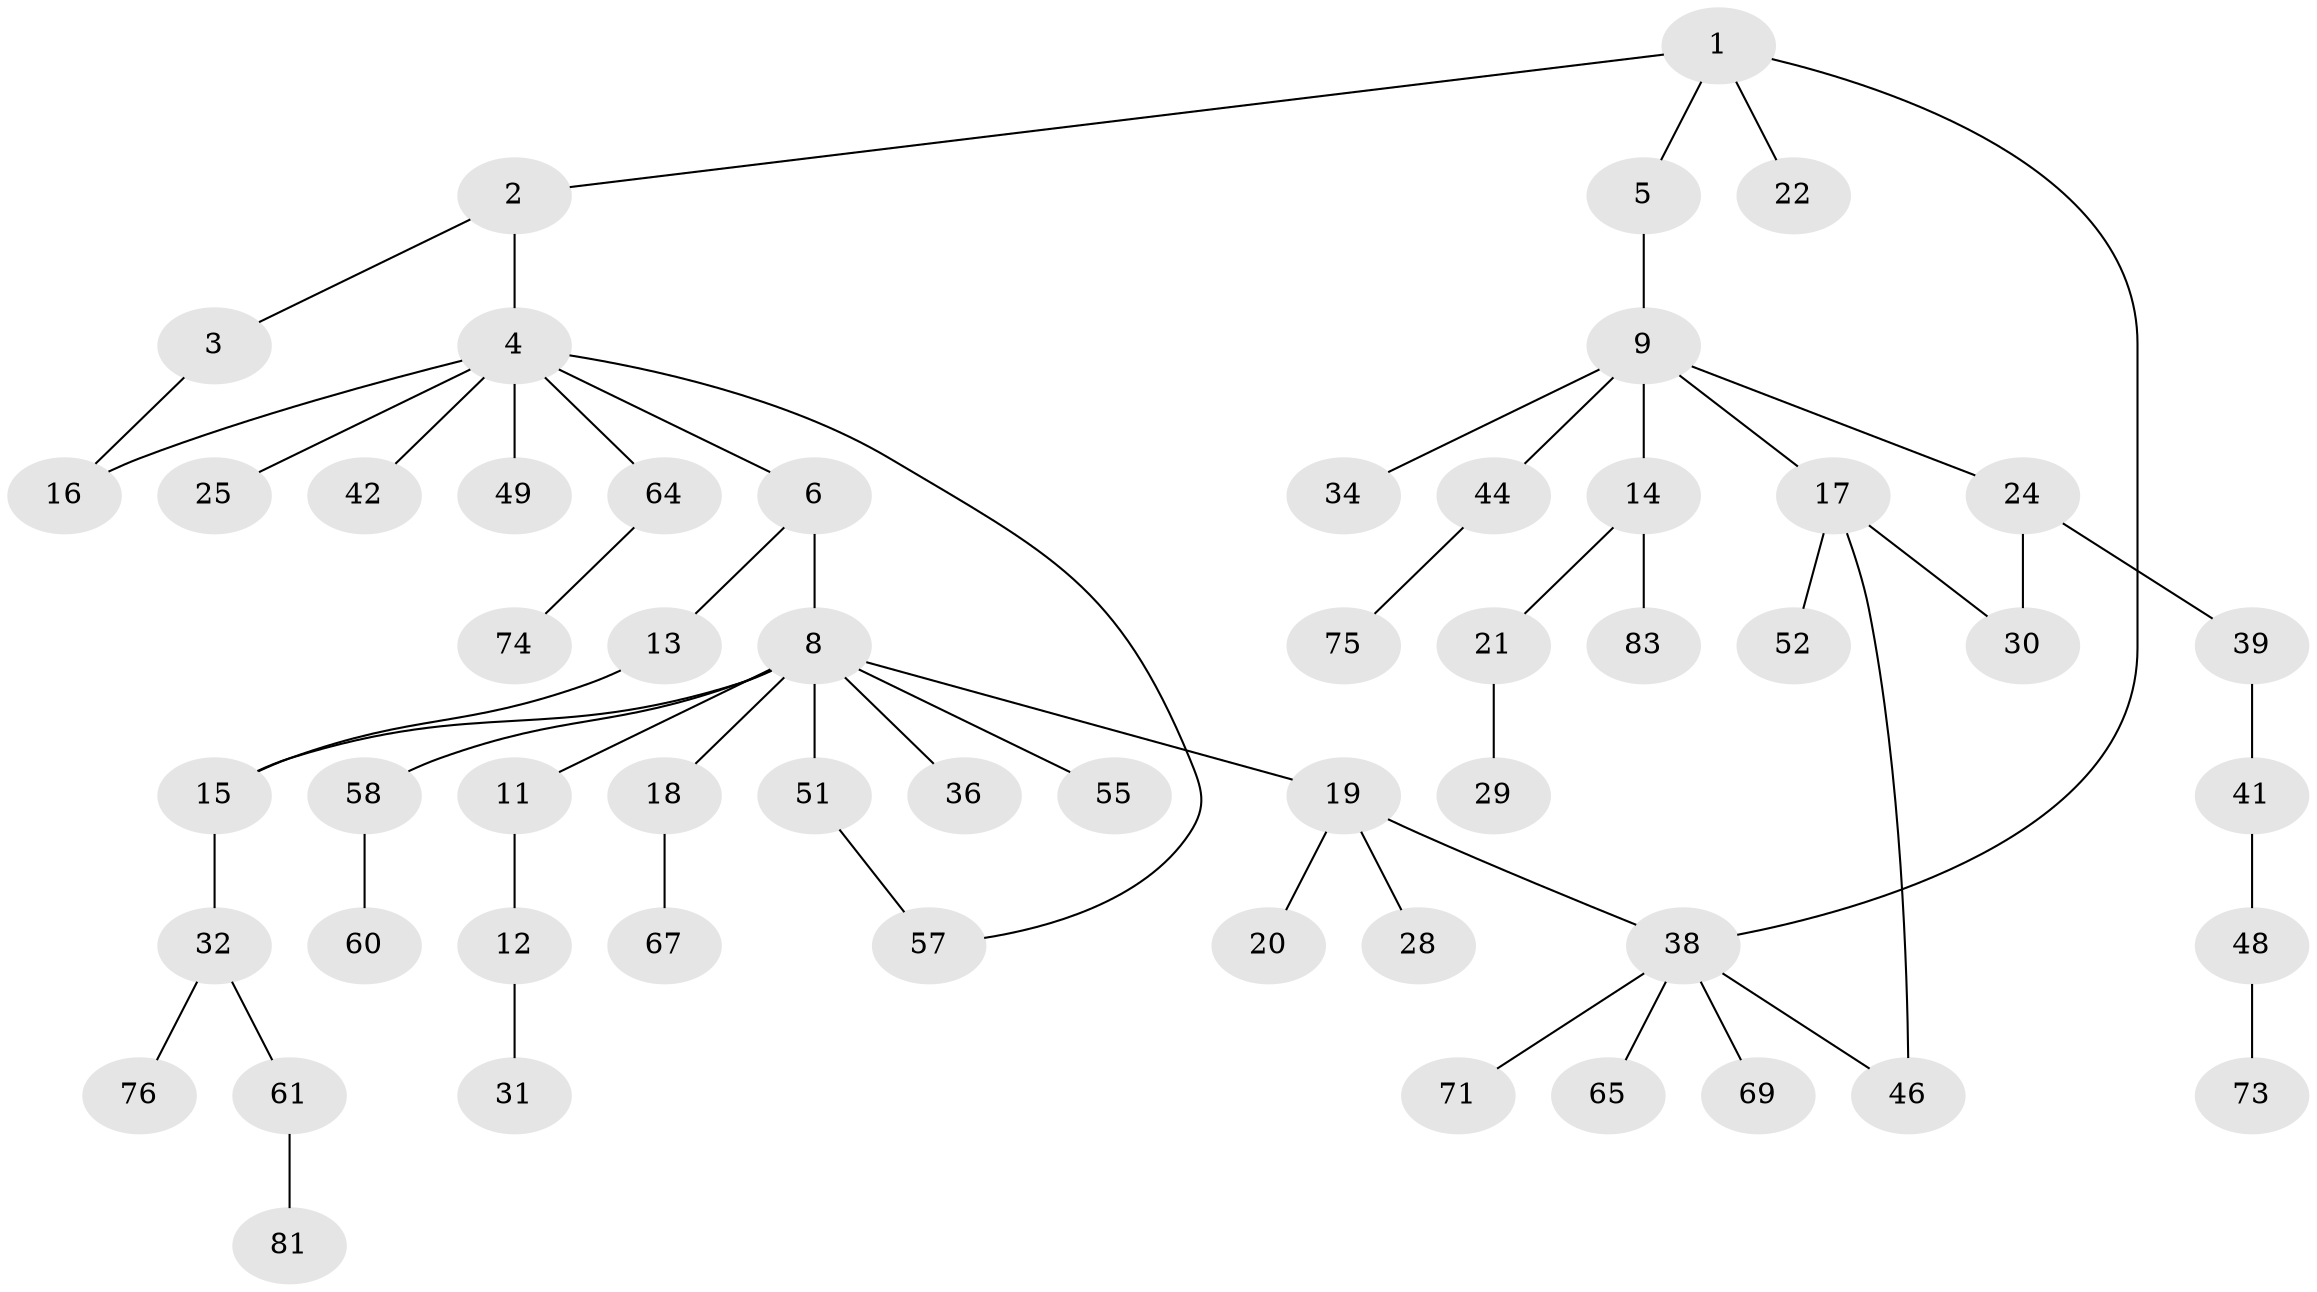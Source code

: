 // original degree distribution, {5: 0.07228915662650602, 4: 0.03614457831325301, 3: 0.20481927710843373, 2: 0.24096385542168675, 7: 0.012048192771084338, 1: 0.43373493975903615}
// Generated by graph-tools (version 1.1) at 2025/10/02/27/25 16:10:56]
// undirected, 55 vertices, 60 edges
graph export_dot {
graph [start="1"]
  node [color=gray90,style=filled];
  1 [super="+63"];
  2 [super="+54"];
  3 [super="+70"];
  4 [super="+7"];
  5;
  6;
  8 [super="+10"];
  9 [super="+23"];
  11 [super="+35"];
  12 [super="+45"];
  13 [super="+37"];
  14;
  15 [super="+80"];
  16;
  17 [super="+27"];
  18 [super="+53"];
  19 [super="+43"];
  20;
  21 [super="+78"];
  22 [super="+33"];
  24 [super="+26"];
  25;
  28;
  29;
  30;
  31;
  32 [super="+56"];
  34;
  36 [super="+40"];
  38 [super="+50"];
  39;
  41 [super="+47"];
  42;
  44 [super="+68"];
  46;
  48 [super="+66"];
  49;
  51 [super="+77"];
  52 [super="+79"];
  55;
  57 [super="+59"];
  58;
  60;
  61 [super="+62"];
  64;
  65 [super="+72"];
  67;
  69;
  71;
  73;
  74;
  75 [super="+82"];
  76;
  81;
  83;
  1 -- 2;
  1 -- 5;
  1 -- 22;
  1 -- 38;
  2 -- 3;
  2 -- 4;
  3 -- 16;
  4 -- 6;
  4 -- 42;
  4 -- 64;
  4 -- 16;
  4 -- 49;
  4 -- 25;
  4 -- 57;
  5 -- 9;
  6 -- 8;
  6 -- 13;
  8 -- 11;
  8 -- 18;
  8 -- 36;
  8 -- 55;
  8 -- 58;
  8 -- 51;
  8 -- 19;
  8 -- 15;
  9 -- 14;
  9 -- 17;
  9 -- 44;
  9 -- 24;
  9 -- 34;
  11 -- 12;
  12 -- 31;
  13 -- 15;
  14 -- 21;
  14 -- 83;
  15 -- 32;
  17 -- 30;
  17 -- 46;
  17 -- 52;
  18 -- 67;
  19 -- 20;
  19 -- 28;
  19 -- 38;
  21 -- 29;
  24 -- 30;
  24 -- 39;
  32 -- 76;
  32 -- 61;
  38 -- 46;
  38 -- 65;
  38 -- 69;
  38 -- 71;
  39 -- 41;
  41 -- 48;
  44 -- 75;
  48 -- 73;
  51 -- 57;
  58 -- 60;
  61 -- 81;
  64 -- 74;
}

